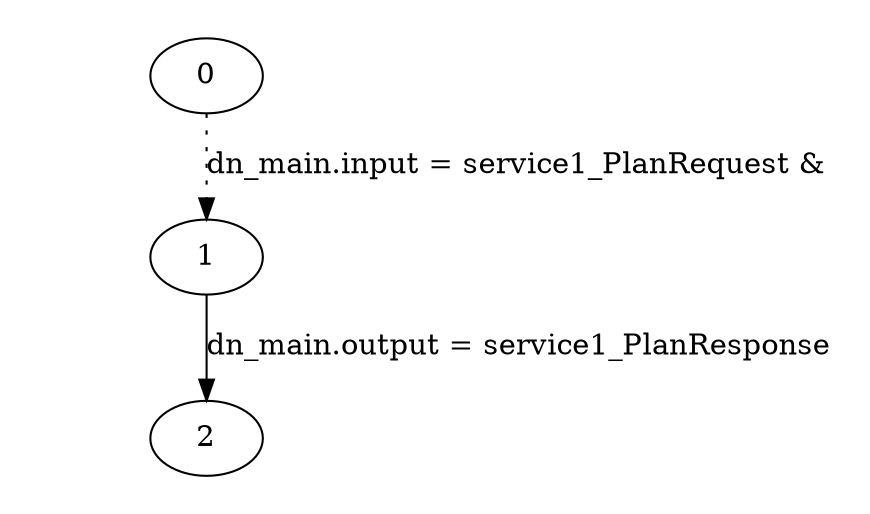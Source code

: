 digraph plan_fsm {
ratio="1.3";
margin="0.2";
size="8.0,11.4";
"0" -> "1" [style=dotted label="dn_main.input = service1_PlanRequest &\n"]
"1" -> "2" [label="dn_main.output = service1_PlanResponse"]
}


